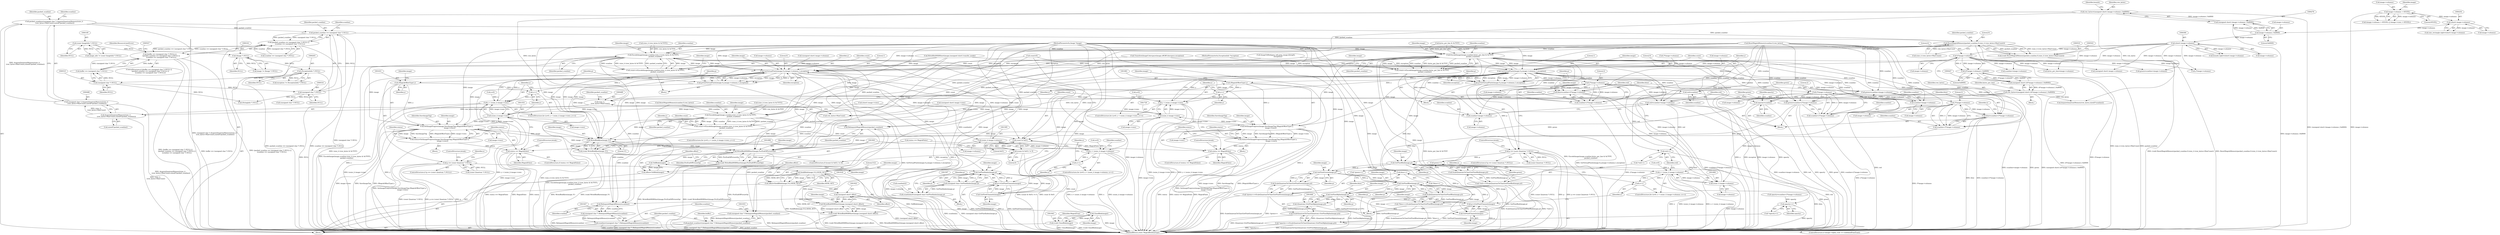 digraph "0_ImageMagick_0f6fc2d5bf8f500820c3dbcf0d23ee14f2d9f734_4@pointer" {
"1000513" [label="(Call,packed_scanline == (unsigned char *) NULL)"];
"1000483" [label="(Call,packed_scanline=(unsigned char *) AcquireQuantumMemory((size_t)\n   (row_bytes+MaxCount),sizeof(*packed_scanline)))"];
"1000485" [label="(Call,(unsigned char *) AcquireQuantumMemory((size_t)\n   (row_bytes+MaxCount),sizeof(*packed_scanline)))"];
"1000487" [label="(Call,AcquireQuantumMemory((size_t)\n   (row_bytes+MaxCount),sizeof(*packed_scanline)))"];
"1000488" [label="(Call,(size_t)\n   (row_bytes+MaxCount))"];
"1000273" [label="(Call,row_bytes=(unsigned short) (image->columns | 0x8000))"];
"1000275" [label="(Call,(unsigned short) (image->columns | 0x8000))"];
"1000277" [label="(Call,image->columns | 0x8000)"];
"1000253" [label="(Call,(short) image->columns)"];
"1000186" [label="(Call,image->columns > 65535L)"];
"1000444" [label="(Call,row_bytes=(unsigned short) ((4*image->columns) | 0x8000))"];
"1000446" [label="(Call,(unsigned short) ((4*image->columns) | 0x8000))"];
"1000448" [label="(Call,(4*image->columns) | 0x8000)"];
"1000449" [label="(Call,4*image->columns)"];
"1000305" [label="(Call,(short) image->columns)"];
"1000515" [label="(Call,(unsigned char *) NULL)"];
"1000509" [label="(Call,(unsigned char *) NULL)"];
"1000202" [label="(Call,(ExceptionInfo *) NULL)"];
"1000160" [label="(Call,(Image *) NULL)"];
"1000148" [label="(Call,(const ImageInfo *) NULL)"];
"1000512" [label="(Call,(packed_scanline == (unsigned char *) NULL) ||\n      (scanline == (unsigned char *) NULL))"];
"1000506" [label="(Call,(buffer == (unsigned char *) NULL) ||\n      (packed_scanline == (unsigned char *) NULL) ||\n      (scanline == (unsigned char *) NULL))"];
"1000534" [label="(Call,ResetMagickMemory(packed_scanline,0,(size_t) (row_bytes+MaxCount)))"];
"1000532" [label="(Call,(void) ResetMagickMemory(packed_scanline,0,(size_t) (row_bytes+MaxCount)))"];
"1001607" [label="(Call,EncodeImage(image,scanline,(size_t) (row_bytes & 0x7FFF),\n        packed_scanline))"];
"1001562" [label="(Call,GetVirtualPixels(image,0,y,image->columns,1,exception))"];
"1001557" [label="(Call,y++)"];
"1001550" [label="(Call,y < (ssize_t) image->rows)"];
"1001560" [label="(Call,p=GetVirtualPixels(image,0,y,image->columns,1,exception))"];
"1001572" [label="(Call,p == (const Quantum *) NULL)"];
"1001598" [label="(Call,GetPixelIndex(image,p))"];
"1001596" [label="(Call,(unsigned char) GetPixelIndex(image,p))"];
"1001592" [label="(Call,scanline[x]=(unsigned char) GetPixelIndex(image,p))"];
"1001928" [label="(Call,RelinquishMagickMemory(scanline))"];
"1001926" [label="(Call,(unsigned char *) RelinquishMagickMemory(scanline))"];
"1001924" [label="(Call,scanline=(unsigned char *) RelinquishMagickMemory(scanline))"];
"1001601" [label="(Call,p+=GetPixelChannels(image))"];
"1001603" [label="(Call,GetPixelChannels(image))"];
"1001584" [label="(Call,(ssize_t) image->columns)"];
"1001582" [label="(Call,x < (ssize_t) image->columns)"];
"1001589" [label="(Call,x++)"];
"1001630" [label="(Call,(MagickOffsetType) y)"];
"1001627" [label="(Call,SetImageProgress(image,SaveImageTag,(MagickOffsetType) y,\n            image->rows))"];
"1001552" [label="(Call,(ssize_t) image->rows)"];
"1001625" [label="(Call,status=SetImageProgress(image,SaveImageTag,(MagickOffsetType) y,\n            image->rows))"];
"1001637" [label="(Call,status == MagickFalse)"];
"1001899" [label="(Call,WriteBlobByte(image,'\0'))"];
"1001897" [label="(Call,(void) WriteBlobByte(image,'\0'))"];
"1001904" [label="(Call,WriteBlobMSBShort(image,PictEndOfPictureOp))"];
"1001902" [label="(Call,(void) WriteBlobMSBShort(image,PictEndOfPictureOp))"];
"1001909" [label="(Call,TellBlob(image))"];
"1001907" [label="(Call,offset=TellBlob(image))"];
"1001913" [label="(Call,SeekBlob(image,512,SEEK_SET))"];
"1001911" [label="(Call,offset=SeekBlob(image,512,SEEK_SET))"];
"1001921" [label="(Call,(unsigned short) offset)"];
"1001919" [label="(Call,WriteBlobMSBShort(image,(unsigned short) offset))"];
"1001917" [label="(Call,(void) WriteBlobMSBShort(image,(unsigned short) offset))"];
"1001944" [label="(Call,CloseBlob(image))"];
"1001942" [label="(Call,(void) CloseBlob(image))"];
"1001605" [label="(Call,count+=EncodeImage(image,scanline,(size_t) (row_bytes & 0x7FFF),\n        packed_scanline))"];
"1001893" [label="(Call,count & 0x01)"];
"1001892" [label="(Call,(count & 0x01) != 0)"];
"1001934" [label="(Call,RelinquishMagickMemory(packed_scanline))"];
"1001932" [label="(Call,(unsigned char *) RelinquishMagickMemory(packed_scanline))"];
"1001930" [label="(Call,packed_scanline=(unsigned char *) RelinquishMagickMemory(packed_scanline))"];
"1001670" [label="(Call,EncodeImage(image,scanline,(size_t) (row_bytes & 0x7FFF),\n            packed_scanline))"];
"1001668" [label="(Call,count+=EncodeImage(image,scanline,(size_t) (row_bytes & 0x7FFF),\n            packed_scanline))"];
"1001859" [label="(Call,EncodeImage(image,scanline,bytes_per_line & 0x7FFF,\n            packed_scanline))"];
"1001729" [label="(Call,GetVirtualPixels(image,0,y,image->columns,1,exception))"];
"1001724" [label="(Call,y++)"];
"1001717" [label="(Call,y < (ssize_t) image->rows)"];
"1001727" [label="(Call,p=GetVirtualPixels(image,0,y,image->columns,1,exception))"];
"1001739" [label="(Call,p == (const Quantum *) NULL)"];
"1001818" [label="(Call,GetPixelRed(image,p))"];
"1001817" [label="(Call,ScaleQuantumToChar(GetPixelRed(image,p)))"];
"1001813" [label="(Call,*red++=ScaleQuantumToChar(GetPixelRed(image,p)))"];
"1001826" [label="(Call,GetPixelGreen(image,p))"];
"1001825" [label="(Call,ScaleQuantumToChar(GetPixelGreen(image,p)))"];
"1001821" [label="(Call,*green++=ScaleQuantumToChar(GetPixelGreen(image,p)))"];
"1001834" [label="(Call,GetPixelBlue(image,p))"];
"1001833" [label="(Call,ScaleQuantumToChar(GetPixelBlue(image,p)))"];
"1001829" [label="(Call,*blue++=ScaleQuantumToChar(GetPixelBlue(image,p)))"];
"1001850" [label="(Call,GetPixelAlpha(image,p))"];
"1001848" [label="(Call,(Quantum) (GetPixelAlpha(image,p)))"];
"1001847" [label="(Call,ScaleQuantumToChar((Quantum) (GetPixelAlpha(image,p))))"];
"1001843" [label="(Call,*opacity++=ScaleQuantumToChar((Quantum) (GetPixelAlpha(image,p))))"];
"1001853" [label="(Call,p+=GetPixelChannels(image))"];
"1001855" [label="(Call,GetPixelChannels(image))"];
"1001748" [label="(Call,green=scanline+image->columns)"];
"1001823" [label="(Call,green++)"];
"1001750" [label="(Call,scanline+image->columns)"];
"1001759" [label="(Call,2*image->columns)"];
"1001755" [label="(Call,blue=scanline+2*image->columns)"];
"1001831" [label="(Call,blue++)"];
"1001757" [label="(Call,scanline+2*image->columns)"];
"1001774" [label="(Call,red=scanline+image->columns)"];
"1001815" [label="(Call,red++)"];
"1001776" [label="(Call,scanline+image->columns)"];
"1001785" [label="(Call,2*image->columns)"];
"1001781" [label="(Call,green=scanline+2*image->columns)"];
"1001783" [label="(Call,scanline+2*image->columns)"];
"1001794" [label="(Call,3*image->columns)"];
"1001790" [label="(Call,blue=scanline+3*image->columns)"];
"1001792" [label="(Call,scanline+3*image->columns)"];
"1001805" [label="(Call,(ssize_t) image->columns)"];
"1001803" [label="(Call,x < (ssize_t) image->columns)"];
"1001810" [label="(Call,x++)"];
"1001880" [label="(Call,(MagickOffsetType) y)"];
"1001877" [label="(Call,SetImageProgress(image,SaveImageTag,(MagickOffsetType) y,\n                image->rows))"];
"1001719" [label="(Call,(ssize_t) image->rows)"];
"1001875" [label="(Call,status=SetImageProgress(image,SaveImageTag,(MagickOffsetType) y,\n                image->rows))"];
"1001887" [label="(Call,status == MagickFalse)"];
"1001745" [label="(Call,red=scanline)"];
"1001771" [label="(Call,opacity=scanline)"];
"1001845" [label="(Call,opacity++)"];
"1001857" [label="(Call,count+=EncodeImage(image,scanline,bytes_per_line & 0x7FFF,\n            packed_scanline))"];
"1001739" [label="(Call,p == (const Quantum *) NULL)"];
"1001600" [label="(Identifier,p)"];
"1001610" [label="(Call,(size_t) (row_bytes & 0x7FFF))"];
"1001884" [label="(Identifier,image)"];
"1001865" [label="(Identifier,packed_scanline)"];
"1001897" [label="(Call,(void) WriteBlobByte(image,'\0'))"];
"1001731" [label="(Literal,0)"];
"1000484" [label="(Identifier,packed_scanline)"];
"1000448" [label="(Call,(4*image->columns) | 0x8000)"];
"1001883" [label="(Call,image->rows)"];
"1001794" [label="(Call,3*image->columns)"];
"1000490" [label="(Call,row_bytes+MaxCount)"];
"1001591" [label="(Block,)"];
"1001080" [label="(Call,(unsigned short) image->columns)"];
"1001900" [label="(Identifier,image)"];
"1000514" [label="(Identifier,packed_scanline)"];
"1001624" [label="(Block,)"];
"1001840" [label="(Identifier,image)"];
"1001626" [label="(Identifier,status)"];
"1001913" [label="(Call,SeekBlob(image,512,SEEK_SET))"];
"1001667" [label="(Identifier,y)"];
"1000493" [label="(Call,sizeof(*packed_scanline))"];
"1001800" [label="(Call,x=0)"];
"1001850" [label="(Call,GetPixelAlpha(image,p))"];
"1001678" [label="(Identifier,packed_scanline)"];
"1001727" [label="(Call,p=GetVirtualPixels(image,0,y,image->columns,1,exception))"];
"1001605" [label="(Call,count+=EncodeImage(image,scanline,(size_t) (row_bytes & 0x7FFF),\n        packed_scanline))"];
"1001947" [label="(Identifier,MagickTrue)"];
"1000535" [label="(Identifier,packed_scanline)"];
"1000456" [label="(Identifier,bytes_per_line)"];
"1001629" [label="(Identifier,SaveImageTag)"];
"1001817" [label="(Call,ScaleQuantumToChar(GetPixelRed(image,p)))"];
"1001708" [label="(Call,3*image->columns)"];
"1000190" [label="(Literal,65535L)"];
"1001825" [label="(Call,ScaleQuantumToChar(GetPixelGreen(image,p)))"];
"1001915" [label="(Literal,512)"];
"1001926" [label="(Call,(unsigned char *) RelinquishMagickMemory(scanline))"];
"1001598" [label="(Call,GetPixelIndex(image,p))"];
"1001586" [label="(Call,image->columns)"];
"1001607" [label="(Call,EncodeImage(image,scanline,(size_t) (row_bytes & 0x7FFF),\n        packed_scanline))"];
"1000507" [label="(Call,buffer == (unsigned char *) NULL)"];
"1001089" [label="(Call,(unsigned short) image->rows)"];
"1001920" [label="(Identifier,image)"];
"1001888" [label="(Identifier,status)"];
"1001904" [label="(Call,WriteBlobMSBShort(image,PictEndOfPictureOp))"];
"1001593" [label="(Call,scanline[x])"];
"1001718" [label="(Identifier,y)"];
"1000450" [label="(Literal,4)"];
"1001921" [label="(Call,(unsigned short) offset)"];
"1001746" [label="(Identifier,red)"];
"1001750" [label="(Call,scanline+image->columns)"];
"1001771" [label="(Call,opacity=scanline)"];
"1001569" [label="(Literal,1)"];
"1001634" [label="(Identifier,image)"];
"1001760" [label="(Literal,2)"];
"1001878" [label="(Identifier,image)"];
"1001594" [label="(Identifier,scanline)"];
"1000253" [label="(Call,(short) image->columns)"];
"1000446" [label="(Call,(unsigned short) ((4*image->columns) | 0x8000))"];
"1001803" [label="(Call,x < (ssize_t) image->columns)"];
"1001799" [label="(ControlStructure,for (x=0; x < (ssize_t) image->columns; x++))"];
"1001827" [label="(Identifier,image)"];
"1001910" [label="(Identifier,image)"];
"1001619" [label="(Identifier,image)"];
"1001804" [label="(Identifier,x)"];
"1000517" [label="(Identifier,NULL)"];
"1000506" [label="(Call,(buffer == (unsigned char *) NULL) ||\n      (packed_scanline == (unsigned char *) NULL) ||\n      (scanline == (unsigned char *) NULL))"];
"1001828" [label="(Identifier,p)"];
"1001785" [label="(Call,2*image->columns)"];
"1001835" [label="(Identifier,image)"];
"1001833" [label="(Call,ScaleQuantumToChar(GetPixelBlue(image,p)))"];
"1000511" [label="(Identifier,NULL)"];
"1001601" [label="(Call,p+=GetPixelChannels(image))"];
"1001844" [label="(Call,*opacity++)"];
"1001906" [label="(Identifier,PictEndOfPictureOp)"];
"1000305" [label="(Call,(short) image->columns)"];
"1001932" [label="(Call,(unsigned char *) RelinquishMagickMemory(packed_scanline))"];
"1001869" [label="(Identifier,image)"];
"1001822" [label="(Call,*green++)"];
"1000505" [label="(ControlStructure,if ((buffer == (unsigned char *) NULL) ||\n      (packed_scanline == (unsigned char *) NULL) ||\n      (scanline == (unsigned char *) NULL)))"];
"1001929" [label="(Identifier,scanline)"];
"1001577" [label="(ControlStructure,break;)"];
"1001861" [label="(Identifier,scanline)"];
"1001704" [label="(Call,opacity=scanline+3*image->columns)"];
"1001725" [label="(Identifier,y)"];
"1001639" [label="(Identifier,MagickFalse)"];
"1001747" [label="(Identifier,scanline)"];
"1001823" [label="(Call,green++)"];
"1001843" [label="(Call,*opacity++=ScaleQuantumToChar((Quantum) (GetPixelAlpha(image,p))))"];
"1001772" [label="(Identifier,opacity)"];
"1001602" [label="(Identifier,p)"];
"1001669" [label="(Identifier,count)"];
"1001801" [label="(Identifier,x)"];
"1001860" [label="(Identifier,image)"];
"1001713" [label="(ControlStructure,for (y=0; y < (ssize_t) image->rows; y++))"];
"1001937" [label="(Identifier,buffer)"];
"1001584" [label="(Call,(ssize_t) image->columns)"];
"1001855" [label="(Call,GetPixelChannels(image))"];
"1001668" [label="(Call,count+=EncodeImage(image,scanline,(size_t) (row_bytes & 0x7FFF),\n            packed_scanline))"];
"1000512" [label="(Call,(packed_scanline == (unsigned char *) NULL) ||\n      (scanline == (unsigned char *) NULL))"];
"1001759" [label="(Call,2*image->columns)"];
"1001745" [label="(Call,red=scanline)"];
"1000118" [label="(MethodParameterIn,ExceptionInfo *exception)"];
"1000449" [label="(Call,4*image->columns)"];
"1000515" [label="(Call,(unsigned char *) NULL)"];
"1001638" [label="(Identifier,status)"];
"1001814" [label="(Call,*red++)"];
"1001877" [label="(Call,SetImageProgress(image,SaveImageTag,(MagickOffsetType) y,\n                image->rows))"];
"1000185" [label="(Call,(image->columns > 65535L) || (image->rows > 65535L))"];
"1001563" [label="(Identifier,image)"];
"1001912" [label="(Identifier,offset)"];
"1001854" [label="(Identifier,p)"];
"1001857" [label="(Call,count+=EncodeImage(image,scanline,bytes_per_line & 0x7FFF,\n            packed_scanline))"];
"1001782" [label="(Identifier,green)"];
"1001786" [label="(Literal,2)"];
"1001744" [label="(ControlStructure,break;)"];
"1001787" [label="(Call,image->columns)"];
"1001566" [label="(Call,image->columns)"];
"1000277" [label="(Call,image->columns | 0x8000)"];
"1001724" [label="(Call,y++)"];
"1001562" [label="(Call,GetVirtualPixels(image,0,y,image->columns,1,exception))"];
"1001637" [label="(Call,status == MagickFalse)"];
"1001948" [label="(MethodReturn,static MagickBooleanType)"];
"1001934" [label="(Call,RelinquishMagickMemory(packed_scanline))"];
"1000307" [label="(Call,image->columns)"];
"1001774" [label="(Call,red=scanline+image->columns)"];
"1001858" [label="(Identifier,count)"];
"1001818" [label="(Call,GetPixelRed(image,p))"];
"1000451" [label="(Call,image->columns)"];
"1000117" [label="(MethodParameterIn,Image *image)"];
"1001815" [label="(Call,red++)"];
"1000158" [label="(Call,image != (Image *) NULL)"];
"1001846" [label="(Identifier,opacity)"];
"1000187" [label="(Call,image->columns)"];
"1001781" [label="(Call,green=scanline+2*image->columns)"];
"1001773" [label="(Identifier,scanline)"];
"1001571" [label="(ControlStructure,if (p == (const Quantum *) NULL))"];
"1000296" [label="(Call,(short) image->rows)"];
"1000445" [label="(Identifier,row_bytes)"];
"1001790" [label="(Call,blue=scanline+3*image->columns)"];
"1001758" [label="(Identifier,scanline)"];
"1001819" [label="(Identifier,image)"];
"1000519" [label="(Identifier,scanline)"];
"1001810" [label="(Call,x++)"];
"1001767" [label="(Identifier,image)"];
"1001671" [label="(Identifier,image)"];
"1000202" [label="(Call,(ExceptionInfo *) NULL)"];
"1001651" [label="(Call,ResetMagickMemory(scanline,0,row_bytes))"];
"1001879" [label="(Identifier,SaveImageTag)"];
"1001919" [label="(Call,WriteBlobMSBShort(image,(unsigned short) offset))"];
"1000146" [label="(Call,image_info != (const ImageInfo *) NULL)"];
"1001770" [label="(Block,)"];
"1001793" [label="(Identifier,scanline)"];
"1001891" [label="(ControlStructure,if ((count & 0x01) != 0))"];
"1001901" [label="(Literal,'\0')"];
"1000500" [label="(Call,AcquireQuantumMemory(row_bytes,sizeof(*scanline)))"];
"1001728" [label="(Identifier,p)"];
"1001792" [label="(Call,scanline+3*image->columns)"];
"1001832" [label="(Identifier,blue)"];
"1001756" [label="(Identifier,blue)"];
"1001011" [label="(Call,(unsigned short) image->columns)"];
"1000301" [label="(Call,bounds.right=(short) image->columns)"];
"1001608" [label="(Identifier,image)"];
"1000193" [label="(Identifier,image)"];
"1000255" [label="(Call,image->columns)"];
"1001673" [label="(Call,(size_t) (row_bytes & 0x7FFF))"];
"1000219" [label="(Call,status == MagickFalse)"];
"1000150" [label="(Identifier,NULL)"];
"1000249" [label="(Call,size_rectangle.right=(short) image->columns)"];
"1001896" [label="(Literal,0)"];
"1001894" [label="(Identifier,count)"];
"1001916" [label="(Identifier,SEEK_SET)"];
"1001783" [label="(Call,scanline+2*image->columns)"];
"1001851" [label="(Identifier,image)"];
"1001604" [label="(Identifier,image)"];
"1000281" [label="(Literal,0x8000)"];
"1001579" [label="(Call,x=0)"];
"1001834" [label="(Call,GetPixelBlue(image,p))"];
"1001733" [label="(Call,image->columns)"];
"1000186" [label="(Call,image->columns > 65535L)"];
"1000495" [label="(Identifier,packed_scanline)"];
"1001853" [label="(Call,p+=GetPixelChannels(image))"];
"1001559" [label="(Block,)"];
"1001893" [label="(Call,count & 0x01)"];
"1001796" [label="(Call,image->columns)"];
"1001778" [label="(Call,image->columns)"];
"1001615" [label="(Identifier,packed_scanline)"];
"1001625" [label="(Call,status=SetImageProgress(image,SaveImageTag,(MagickOffsetType) y,\n            image->rows))"];
"1000518" [label="(Call,scanline == (unsigned char *) NULL)"];
"1001875" [label="(Call,status=SetImageProgress(image,SaveImageTag,(MagickOffsetType) y,\n                image->rows))"];
"1000532" [label="(Call,(void) ResetMagickMemory(packed_scanline,0,(size_t) (row_bytes+MaxCount)))"];
"1000528" [label="(Call,ResetMagickMemory(scanline,0,row_bytes))"];
"1001551" [label="(Identifier,y)"];
"1001777" [label="(Identifier,scanline)"];
"1001670" [label="(Call,EncodeImage(image,scanline,(size_t) (row_bytes & 0x7FFF),\n            packed_scanline))"];
"1001899" [label="(Call,WriteBlobByte(image,'\0'))"];
"1001583" [label="(Identifier,x)"];
"1001880" [label="(Call,(MagickOffsetType) y)"];
"1000536" [label="(Literal,0)"];
"1001714" [label="(Call,y=0)"];
"1001699" [label="(Call,2*image->columns)"];
"1001890" [label="(ControlStructure,break;)"];
"1000284" [label="(Identifier,bounds)"];
"1001580" [label="(Identifier,x)"];
"1001609" [label="(Identifier,scanline)"];
"1000488" [label="(Call,(size_t)\n   (row_bytes+MaxCount))"];
"1001719" [label="(Call,(ssize_t) image->rows)"];
"1001717" [label="(Call,y < (ssize_t) image->rows)"];
"1001737" [label="(Identifier,exception)"];
"1001848" [label="(Call,(Quantum) (GetPixelAlpha(image,p)))"];
"1001845" [label="(Call,opacity++)"];
"1001874" [label="(Block,)"];
"1000119" [label="(Block,)"];
"1001554" [label="(Call,image->rows)"];
"1001655" [label="(ControlStructure,for (y=0; y < (ssize_t) image->rows; y++))"];
"1001905" [label="(Identifier,image)"];
"1001837" [label="(ControlStructure,if (image->alpha_trait != UndefinedPixelTrait))"];
"1001821" [label="(Call,*green++=ScaleQuantumToChar(GetPixelGreen(image,p)))"];
"1001573" [label="(Identifier,p)"];
"1001690" [label="(Call,scanline+image->columns)"];
"1001923" [label="(Identifier,offset)"];
"1001924" [label="(Call,scanline=(unsigned char *) RelinquishMagickMemory(scanline))"];
"1001550" [label="(Call,y < (ssize_t) image->rows)"];
"1001547" [label="(Call,y=0)"];
"1001628" [label="(Identifier,image)"];
"1001829" [label="(Call,*blue++=ScaleQuantumToChar(GetPixelBlue(image,p)))"];
"1001672" [label="(Identifier,scanline)"];
"1001836" [label="(Identifier,p)"];
"1001917" [label="(Call,(void) WriteBlobMSBShort(image,(unsigned short) offset))"];
"1001748" [label="(Call,green=scanline+image->columns)"];
"1001886" [label="(ControlStructure,if (status == MagickFalse))"];
"1001574" [label="(Call,(const Quantum *) NULL)"];
"1000513" [label="(Call,packed_scanline == (unsigned char *) NULL)"];
"1001895" [label="(Literal,0x01)"];
"1000509" [label="(Call,(unsigned char *) NULL)"];
"1000524" [label="(Identifier,ResourceLimitError)"];
"1001807" [label="(Call,image->columns)"];
"1001726" [label="(Block,)"];
"1001603" [label="(Call,GetPixelChannels(image))"];
"1001908" [label="(Identifier,offset)"];
"1001570" [label="(Identifier,exception)"];
"1001824" [label="(Identifier,green)"];
"1000162" [label="(Identifier,NULL)"];
"1001751" [label="(Identifier,scanline)"];
"1001862" [label="(Call,bytes_per_line & 0x7FFF)"];
"1001590" [label="(Identifier,x)"];
"1001560" [label="(Call,p=GetVirtualPixels(image,0,y,image->columns,1,exception))"];
"1001935" [label="(Identifier,packed_scanline)"];
"1001795" [label="(Literal,3)"];
"1001564" [label="(Literal,0)"];
"1001558" [label="(Identifier,y)"];
"1001572" [label="(Call,p == (const Quantum *) NULL)"];
"1001812" [label="(Block,)"];
"1000226" [label="(Call,TransformImageColorspace(image,sRGBColorspace,exception))"];
"1000455" [label="(Call,bytes_per_line=image->columns)"];
"1001892" [label="(Call,(count & 0x01) != 0)"];
"1001552" [label="(Call,(ssize_t) image->rows)"];
"1000274" [label="(Identifier,row_bytes)"];
"1001565" [label="(Identifier,y)"];
"1001557" [label="(Call,y++)"];
"1001902" [label="(Call,(void) WriteBlobMSBShort(image,PictEndOfPictureOp))"];
"1001805" [label="(Call,(ssize_t) image->columns)"];
"1001688" [label="(Call,green=scanline+image->columns)"];
"1001852" [label="(Identifier,p)"];
"1001907" [label="(Call,offset=TellBlob(image))"];
"1001761" [label="(Call,image->columns)"];
"1001630" [label="(Call,(MagickOffsetType) y)"];
"1000275" [label="(Call,(unsigned short) (image->columns | 0x8000))"];
"1001636" [label="(ControlStructure,if (status == MagickFalse))"];
"1001589" [label="(Call,x++)"];
"1001887" [label="(Call,status == MagickFalse)"];
"1001876" [label="(Identifier,status)"];
"1001721" [label="(Call,image->rows)"];
"1000887" [label="(Call,ImageToBlob(jpeg_info,jpeg_image,&length,\n        exception))"];
"1000278" [label="(Call,image->columns)"];
"1001889" [label="(Identifier,MagickFalse)"];
"1000537" [label="(Call,(size_t) (row_bytes+MaxCount))"];
"1001582" [label="(Call,x < (ssize_t) image->columns)"];
"1000487" [label="(Call,AcquireQuantumMemory((size_t)\n   (row_bytes+MaxCount),sizeof(*packed_scanline)))"];
"1000485" [label="(Call,(unsigned char *) AcquireQuantumMemory((size_t)\n   (row_bytes+MaxCount),sizeof(*packed_scanline)))"];
"1001856" [label="(Identifier,image)"];
"1001732" [label="(Identifier,y)"];
"1001813" [label="(Call,*red++=ScaleQuantumToChar(GetPixelRed(image,p)))"];
"1000534" [label="(Call,ResetMagickMemory(packed_scanline,0,(size_t) (row_bytes+MaxCount)))"];
"1001909" [label="(Call,TellBlob(image))"];
"1001847" [label="(Call,ScaleQuantumToChar((Quantum) (GetPixelAlpha(image,p))))"];
"1001738" [label="(ControlStructure,if (p == (const Quantum *) NULL))"];
"1000497" [label="(Identifier,scanline)"];
"1001627" [label="(Call,SetImageProgress(image,SaveImageTag,(MagickOffsetType) y,\n            image->rows))"];
"1001736" [label="(Literal,1)"];
"1000454" [label="(Literal,0x8000)"];
"1001757" [label="(Call,scanline+2*image->columns)"];
"1001755" [label="(Call,blue=scanline+2*image->columns)"];
"1001561" [label="(Identifier,p)"];
"1001546" [label="(ControlStructure,for (y=0; y < (ssize_t) image->rows; y++))"];
"1001931" [label="(Identifier,packed_scanline)"];
"1001911" [label="(Call,offset=SeekBlob(image,512,SEEK_SET))"];
"1000148" [label="(Call,(const ImageInfo *) NULL)"];
"1001632" [label="(Identifier,y)"];
"1001599" [label="(Identifier,image)"];
"1001578" [label="(ControlStructure,for (x=0; x < (ssize_t) image->columns; x++))"];
"1001596" [label="(Call,(unsigned char) GetPixelIndex(image,p))"];
"1001942" [label="(Call,(void) CloseBlob(image))"];
"1001633" [label="(Call,image->rows)"];
"1001784" [label="(Identifier,scanline)"];
"1001749" [label="(Identifier,green)"];
"1001882" [label="(Identifier,y)"];
"1001775" [label="(Identifier,red)"];
"1000483" [label="(Call,packed_scanline=(unsigned char *) AcquireQuantumMemory((size_t)\n   (row_bytes+MaxCount),sizeof(*packed_scanline)))"];
"1001831" [label="(Call,blue++)"];
"1000160" [label="(Call,(Image *) NULL)"];
"1000520" [label="(Call,(unsigned char *) NULL)"];
"1001640" [label="(ControlStructure,break;)"];
"1001830" [label="(Call,*blue++)"];
"1000413" [label="(Block,)"];
"1000688" [label="(Call,(StringInfo *) NULL)"];
"1001534" [label="(Call,WriteBlobMSBShort(image,(unsigned short) transfer_mode))"];
"1000200" [label="(Call,exception != (ExceptionInfo *) NULL)"];
"1001740" [label="(Identifier,p)"];
"1001826" [label="(Call,GetPixelGreen(image,p))"];
"1001752" [label="(Call,image->columns)"];
"1001729" [label="(Call,GetVirtualPixels(image,0,y,image->columns,1,exception))"];
"1001945" [label="(Identifier,image)"];
"1001741" [label="(Call,(const Quantum *) NULL)"];
"1001914" [label="(Identifier,image)"];
"1001816" [label="(Identifier,red)"];
"1000273" [label="(Call,row_bytes=(unsigned short) (image->columns | 0x8000))"];
"1001928" [label="(Call,RelinquishMagickMemory(scanline))"];
"1001930" [label="(Call,packed_scanline=(unsigned char *) RelinquishMagickMemory(packed_scanline))"];
"1001539" [label="(Call,count=0)"];
"1000204" [label="(Identifier,NULL)"];
"1000444" [label="(Call,row_bytes=(unsigned short) ((4*image->columns) | 0x8000))"];
"1001606" [label="(Identifier,count)"];
"1001811" [label="(Identifier,x)"];
"1001820" [label="(Identifier,p)"];
"1001592" [label="(Call,scanline[x]=(unsigned char) GetPixelIndex(image,p))"];
"1001776" [label="(Call,scanline+image->columns)"];
"1001925" [label="(Identifier,scanline)"];
"1001730" [label="(Identifier,image)"];
"1001859" [label="(Call,EncodeImage(image,scanline,bytes_per_line & 0x7FFF,\n            packed_scanline))"];
"1001791" [label="(Identifier,blue)"];
"1001944" [label="(Call,CloseBlob(image))"];
"1000513" -> "1000512"  [label="AST: "];
"1000513" -> "1000515"  [label="CFG: "];
"1000514" -> "1000513"  [label="AST: "];
"1000515" -> "1000513"  [label="AST: "];
"1000519" -> "1000513"  [label="CFG: "];
"1000512" -> "1000513"  [label="CFG: "];
"1000513" -> "1001948"  [label="DDG: (unsigned char *) NULL"];
"1000513" -> "1000512"  [label="DDG: packed_scanline"];
"1000513" -> "1000512"  [label="DDG: (unsigned char *) NULL"];
"1000483" -> "1000513"  [label="DDG: packed_scanline"];
"1000515" -> "1000513"  [label="DDG: NULL"];
"1000513" -> "1000534"  [label="DDG: packed_scanline"];
"1000483" -> "1000119"  [label="AST: "];
"1000483" -> "1000485"  [label="CFG: "];
"1000484" -> "1000483"  [label="AST: "];
"1000485" -> "1000483"  [label="AST: "];
"1000497" -> "1000483"  [label="CFG: "];
"1000483" -> "1001948"  [label="DDG: (unsigned char *) AcquireQuantumMemory((size_t)\n   (row_bytes+MaxCount),sizeof(*packed_scanline))"];
"1000485" -> "1000483"  [label="DDG: AcquireQuantumMemory((size_t)\n   (row_bytes+MaxCount),sizeof(*packed_scanline))"];
"1000483" -> "1000534"  [label="DDG: packed_scanline"];
"1000485" -> "1000487"  [label="CFG: "];
"1000486" -> "1000485"  [label="AST: "];
"1000487" -> "1000485"  [label="AST: "];
"1000485" -> "1001948"  [label="DDG: AcquireQuantumMemory((size_t)\n   (row_bytes+MaxCount),sizeof(*packed_scanline))"];
"1000487" -> "1000485"  [label="DDG: (size_t)\n   (row_bytes+MaxCount)"];
"1000487" -> "1000493"  [label="CFG: "];
"1000488" -> "1000487"  [label="AST: "];
"1000493" -> "1000487"  [label="AST: "];
"1000487" -> "1001948"  [label="DDG: (size_t)\n   (row_bytes+MaxCount)"];
"1000488" -> "1000487"  [label="DDG: row_bytes+MaxCount"];
"1000488" -> "1000490"  [label="CFG: "];
"1000489" -> "1000488"  [label="AST: "];
"1000490" -> "1000488"  [label="AST: "];
"1000495" -> "1000488"  [label="CFG: "];
"1000273" -> "1000488"  [label="DDG: row_bytes"];
"1000444" -> "1000488"  [label="DDG: row_bytes"];
"1000273" -> "1000119"  [label="AST: "];
"1000273" -> "1000275"  [label="CFG: "];
"1000274" -> "1000273"  [label="AST: "];
"1000275" -> "1000273"  [label="AST: "];
"1000284" -> "1000273"  [label="CFG: "];
"1000273" -> "1001948"  [label="DDG: (unsigned short) (image->columns | 0x8000)"];
"1000275" -> "1000273"  [label="DDG: image->columns | 0x8000"];
"1000273" -> "1000490"  [label="DDG: row_bytes"];
"1000273" -> "1000500"  [label="DDG: row_bytes"];
"1000275" -> "1000277"  [label="CFG: "];
"1000276" -> "1000275"  [label="AST: "];
"1000277" -> "1000275"  [label="AST: "];
"1000275" -> "1001948"  [label="DDG: image->columns | 0x8000"];
"1000277" -> "1000275"  [label="DDG: image->columns"];
"1000277" -> "1000275"  [label="DDG: 0x8000"];
"1000277" -> "1000281"  [label="CFG: "];
"1000278" -> "1000277"  [label="AST: "];
"1000281" -> "1000277"  [label="AST: "];
"1000253" -> "1000277"  [label="DDG: image->columns"];
"1000277" -> "1000305"  [label="DDG: image->columns"];
"1000253" -> "1000249"  [label="AST: "];
"1000253" -> "1000255"  [label="CFG: "];
"1000254" -> "1000253"  [label="AST: "];
"1000255" -> "1000253"  [label="AST: "];
"1000249" -> "1000253"  [label="CFG: "];
"1000253" -> "1000249"  [label="DDG: image->columns"];
"1000186" -> "1000253"  [label="DDG: image->columns"];
"1000186" -> "1000185"  [label="AST: "];
"1000186" -> "1000190"  [label="CFG: "];
"1000187" -> "1000186"  [label="AST: "];
"1000190" -> "1000186"  [label="AST: "];
"1000193" -> "1000186"  [label="CFG: "];
"1000185" -> "1000186"  [label="CFG: "];
"1000186" -> "1001948"  [label="DDG: image->columns"];
"1000186" -> "1000185"  [label="DDG: image->columns"];
"1000186" -> "1000185"  [label="DDG: 65535L"];
"1000444" -> "1000413"  [label="AST: "];
"1000444" -> "1000446"  [label="CFG: "];
"1000445" -> "1000444"  [label="AST: "];
"1000446" -> "1000444"  [label="AST: "];
"1000456" -> "1000444"  [label="CFG: "];
"1000444" -> "1001948"  [label="DDG: (unsigned short) ((4*image->columns) | 0x8000)"];
"1000446" -> "1000444"  [label="DDG: (4*image->columns) | 0x8000"];
"1000444" -> "1000490"  [label="DDG: row_bytes"];
"1000444" -> "1000500"  [label="DDG: row_bytes"];
"1000446" -> "1000448"  [label="CFG: "];
"1000447" -> "1000446"  [label="AST: "];
"1000448" -> "1000446"  [label="AST: "];
"1000446" -> "1001948"  [label="DDG: (4*image->columns) | 0x8000"];
"1000448" -> "1000446"  [label="DDG: 4*image->columns"];
"1000448" -> "1000446"  [label="DDG: 0x8000"];
"1000448" -> "1000454"  [label="CFG: "];
"1000449" -> "1000448"  [label="AST: "];
"1000454" -> "1000448"  [label="AST: "];
"1000448" -> "1001948"  [label="DDG: 4*image->columns"];
"1000449" -> "1000448"  [label="DDG: 4"];
"1000449" -> "1000448"  [label="DDG: image->columns"];
"1000449" -> "1000451"  [label="CFG: "];
"1000450" -> "1000449"  [label="AST: "];
"1000451" -> "1000449"  [label="AST: "];
"1000454" -> "1000449"  [label="CFG: "];
"1000305" -> "1000449"  [label="DDG: image->columns"];
"1000449" -> "1000455"  [label="DDG: image->columns"];
"1000449" -> "1001011"  [label="DDG: image->columns"];
"1000449" -> "1001562"  [label="DDG: image->columns"];
"1000449" -> "1001688"  [label="DDG: image->columns"];
"1000449" -> "1001690"  [label="DDG: image->columns"];
"1000449" -> "1001699"  [label="DDG: image->columns"];
"1000305" -> "1000301"  [label="AST: "];
"1000305" -> "1000307"  [label="CFG: "];
"1000306" -> "1000305"  [label="AST: "];
"1000307" -> "1000305"  [label="AST: "];
"1000301" -> "1000305"  [label="CFG: "];
"1000305" -> "1000301"  [label="DDG: image->columns"];
"1000305" -> "1000455"  [label="DDG: image->columns"];
"1000305" -> "1001011"  [label="DDG: image->columns"];
"1000305" -> "1001562"  [label="DDG: image->columns"];
"1000305" -> "1001688"  [label="DDG: image->columns"];
"1000305" -> "1001690"  [label="DDG: image->columns"];
"1000305" -> "1001699"  [label="DDG: image->columns"];
"1000515" -> "1000517"  [label="CFG: "];
"1000516" -> "1000515"  [label="AST: "];
"1000517" -> "1000515"  [label="AST: "];
"1000509" -> "1000515"  [label="DDG: NULL"];
"1000515" -> "1000520"  [label="DDG: NULL"];
"1000515" -> "1000688"  [label="DDG: NULL"];
"1000509" -> "1000507"  [label="AST: "];
"1000509" -> "1000511"  [label="CFG: "];
"1000510" -> "1000509"  [label="AST: "];
"1000511" -> "1000509"  [label="AST: "];
"1000507" -> "1000509"  [label="CFG: "];
"1000509" -> "1000507"  [label="DDG: NULL"];
"1000202" -> "1000509"  [label="DDG: NULL"];
"1000509" -> "1000688"  [label="DDG: NULL"];
"1000202" -> "1000200"  [label="AST: "];
"1000202" -> "1000204"  [label="CFG: "];
"1000203" -> "1000202"  [label="AST: "];
"1000204" -> "1000202"  [label="AST: "];
"1000200" -> "1000202"  [label="CFG: "];
"1000202" -> "1001948"  [label="DDG: NULL"];
"1000202" -> "1000200"  [label="DDG: NULL"];
"1000160" -> "1000202"  [label="DDG: NULL"];
"1000160" -> "1000158"  [label="AST: "];
"1000160" -> "1000162"  [label="CFG: "];
"1000161" -> "1000160"  [label="AST: "];
"1000162" -> "1000160"  [label="AST: "];
"1000158" -> "1000160"  [label="CFG: "];
"1000160" -> "1000158"  [label="DDG: NULL"];
"1000148" -> "1000160"  [label="DDG: NULL"];
"1000148" -> "1000146"  [label="AST: "];
"1000148" -> "1000150"  [label="CFG: "];
"1000149" -> "1000148"  [label="AST: "];
"1000150" -> "1000148"  [label="AST: "];
"1000146" -> "1000148"  [label="CFG: "];
"1000148" -> "1000146"  [label="DDG: NULL"];
"1000512" -> "1000506"  [label="AST: "];
"1000512" -> "1000518"  [label="CFG: "];
"1000518" -> "1000512"  [label="AST: "];
"1000506" -> "1000512"  [label="CFG: "];
"1000512" -> "1001948"  [label="DDG: packed_scanline == (unsigned char *) NULL"];
"1000512" -> "1001948"  [label="DDG: scanline == (unsigned char *) NULL"];
"1000512" -> "1000506"  [label="DDG: packed_scanline == (unsigned char *) NULL"];
"1000512" -> "1000506"  [label="DDG: scanline == (unsigned char *) NULL"];
"1000518" -> "1000512"  [label="DDG: scanline"];
"1000518" -> "1000512"  [label="DDG: (unsigned char *) NULL"];
"1000506" -> "1000505"  [label="AST: "];
"1000506" -> "1000507"  [label="CFG: "];
"1000507" -> "1000506"  [label="AST: "];
"1000524" -> "1000506"  [label="CFG: "];
"1000527" -> "1000506"  [label="CFG: "];
"1000506" -> "1001948"  [label="DDG: (buffer == (unsigned char *) NULL) ||\n      (packed_scanline == (unsigned char *) NULL) ||\n      (scanline == (unsigned char *) NULL)"];
"1000506" -> "1001948"  [label="DDG: buffer == (unsigned char *) NULL"];
"1000506" -> "1001948"  [label="DDG: (packed_scanline == (unsigned char *) NULL) ||\n      (scanline == (unsigned char *) NULL)"];
"1000507" -> "1000506"  [label="DDG: buffer"];
"1000507" -> "1000506"  [label="DDG: (unsigned char *) NULL"];
"1000534" -> "1000532"  [label="AST: "];
"1000534" -> "1000537"  [label="CFG: "];
"1000535" -> "1000534"  [label="AST: "];
"1000536" -> "1000534"  [label="AST: "];
"1000537" -> "1000534"  [label="AST: "];
"1000532" -> "1000534"  [label="CFG: "];
"1000534" -> "1001948"  [label="DDG: packed_scanline"];
"1000534" -> "1001948"  [label="DDG: (size_t) (row_bytes+MaxCount)"];
"1000534" -> "1000532"  [label="DDG: packed_scanline"];
"1000534" -> "1000532"  [label="DDG: 0"];
"1000534" -> "1000532"  [label="DDG: (size_t) (row_bytes+MaxCount)"];
"1000537" -> "1000534"  [label="DDG: row_bytes+MaxCount"];
"1000534" -> "1001607"  [label="DDG: packed_scanline"];
"1000534" -> "1001670"  [label="DDG: packed_scanline"];
"1000534" -> "1001859"  [label="DDG: packed_scanline"];
"1000534" -> "1001934"  [label="DDG: packed_scanline"];
"1000532" -> "1000119"  [label="AST: "];
"1000533" -> "1000532"  [label="AST: "];
"1000543" -> "1000532"  [label="CFG: "];
"1000532" -> "1001948"  [label="DDG: ResetMagickMemory(packed_scanline,0,(size_t) (row_bytes+MaxCount))"];
"1000532" -> "1001948"  [label="DDG: (void) ResetMagickMemory(packed_scanline,0,(size_t) (row_bytes+MaxCount))"];
"1001607" -> "1001605"  [label="AST: "];
"1001607" -> "1001615"  [label="CFG: "];
"1001608" -> "1001607"  [label="AST: "];
"1001609" -> "1001607"  [label="AST: "];
"1001610" -> "1001607"  [label="AST: "];
"1001615" -> "1001607"  [label="AST: "];
"1001605" -> "1001607"  [label="CFG: "];
"1001607" -> "1001948"  [label="DDG: (size_t) (row_bytes & 0x7FFF)"];
"1001607" -> "1001562"  [label="DDG: image"];
"1001607" -> "1001605"  [label="DDG: image"];
"1001607" -> "1001605"  [label="DDG: scanline"];
"1001607" -> "1001605"  [label="DDG: (size_t) (row_bytes & 0x7FFF)"];
"1001607" -> "1001605"  [label="DDG: packed_scanline"];
"1001562" -> "1001607"  [label="DDG: image"];
"1001603" -> "1001607"  [label="DDG: image"];
"1000117" -> "1001607"  [label="DDG: image"];
"1001592" -> "1001607"  [label="DDG: scanline[x]"];
"1000528" -> "1001607"  [label="DDG: scanline"];
"1001610" -> "1001607"  [label="DDG: row_bytes & 0x7FFF"];
"1001607" -> "1001627"  [label="DDG: image"];
"1001607" -> "1001899"  [label="DDG: image"];
"1001607" -> "1001904"  [label="DDG: image"];
"1001607" -> "1001928"  [label="DDG: scanline"];
"1001607" -> "1001934"  [label="DDG: packed_scanline"];
"1001562" -> "1001560"  [label="AST: "];
"1001562" -> "1001570"  [label="CFG: "];
"1001563" -> "1001562"  [label="AST: "];
"1001564" -> "1001562"  [label="AST: "];
"1001565" -> "1001562"  [label="AST: "];
"1001566" -> "1001562"  [label="AST: "];
"1001569" -> "1001562"  [label="AST: "];
"1001570" -> "1001562"  [label="AST: "];
"1001560" -> "1001562"  [label="CFG: "];
"1001562" -> "1001948"  [label="DDG: y"];
"1001562" -> "1001948"  [label="DDG: image->columns"];
"1001562" -> "1001948"  [label="DDG: exception"];
"1001562" -> "1001557"  [label="DDG: y"];
"1001562" -> "1001560"  [label="DDG: image->columns"];
"1001562" -> "1001560"  [label="DDG: exception"];
"1001562" -> "1001560"  [label="DDG: image"];
"1001562" -> "1001560"  [label="DDG: 0"];
"1001562" -> "1001560"  [label="DDG: y"];
"1001562" -> "1001560"  [label="DDG: 1"];
"1001534" -> "1001562"  [label="DDG: image"];
"1001627" -> "1001562"  [label="DDG: image"];
"1000117" -> "1001562"  [label="DDG: image"];
"1001550" -> "1001562"  [label="DDG: y"];
"1001584" -> "1001562"  [label="DDG: image->columns"];
"1001080" -> "1001562"  [label="DDG: image->columns"];
"1000887" -> "1001562"  [label="DDG: exception"];
"1000226" -> "1001562"  [label="DDG: exception"];
"1000118" -> "1001562"  [label="DDG: exception"];
"1001562" -> "1001584"  [label="DDG: image->columns"];
"1001562" -> "1001598"  [label="DDG: image"];
"1001562" -> "1001630"  [label="DDG: y"];
"1001562" -> "1001899"  [label="DDG: image"];
"1001562" -> "1001904"  [label="DDG: image"];
"1001557" -> "1001546"  [label="AST: "];
"1001557" -> "1001558"  [label="CFG: "];
"1001558" -> "1001557"  [label="AST: "];
"1001551" -> "1001557"  [label="CFG: "];
"1001557" -> "1001550"  [label="DDG: y"];
"1001630" -> "1001557"  [label="DDG: y"];
"1001550" -> "1001546"  [label="AST: "];
"1001550" -> "1001552"  [label="CFG: "];
"1001551" -> "1001550"  [label="AST: "];
"1001552" -> "1001550"  [label="AST: "];
"1001561" -> "1001550"  [label="CFG: "];
"1001894" -> "1001550"  [label="CFG: "];
"1001550" -> "1001948"  [label="DDG: y"];
"1001550" -> "1001948"  [label="DDG: y < (ssize_t) image->rows"];
"1001550" -> "1001948"  [label="DDG: (ssize_t) image->rows"];
"1001547" -> "1001550"  [label="DDG: y"];
"1001552" -> "1001550"  [label="DDG: image->rows"];
"1001560" -> "1001559"  [label="AST: "];
"1001561" -> "1001560"  [label="AST: "];
"1001573" -> "1001560"  [label="CFG: "];
"1001560" -> "1001948"  [label="DDG: GetVirtualPixels(image,0,y,image->columns,1,exception)"];
"1001560" -> "1001572"  [label="DDG: p"];
"1001572" -> "1001571"  [label="AST: "];
"1001572" -> "1001574"  [label="CFG: "];
"1001573" -> "1001572"  [label="AST: "];
"1001574" -> "1001572"  [label="AST: "];
"1001577" -> "1001572"  [label="CFG: "];
"1001580" -> "1001572"  [label="CFG: "];
"1001572" -> "1001948"  [label="DDG: p"];
"1001572" -> "1001948"  [label="DDG: (const Quantum *) NULL"];
"1001572" -> "1001948"  [label="DDG: p == (const Quantum *) NULL"];
"1001574" -> "1001572"  [label="DDG: NULL"];
"1001572" -> "1001598"  [label="DDG: p"];
"1001598" -> "1001596"  [label="AST: "];
"1001598" -> "1001600"  [label="CFG: "];
"1001599" -> "1001598"  [label="AST: "];
"1001600" -> "1001598"  [label="AST: "];
"1001596" -> "1001598"  [label="CFG: "];
"1001598" -> "1001596"  [label="DDG: image"];
"1001598" -> "1001596"  [label="DDG: p"];
"1001603" -> "1001598"  [label="DDG: image"];
"1000117" -> "1001598"  [label="DDG: image"];
"1001601" -> "1001598"  [label="DDG: p"];
"1001598" -> "1001601"  [label="DDG: p"];
"1001598" -> "1001603"  [label="DDG: image"];
"1001596" -> "1001592"  [label="AST: "];
"1001597" -> "1001596"  [label="AST: "];
"1001592" -> "1001596"  [label="CFG: "];
"1001596" -> "1001948"  [label="DDG: GetPixelIndex(image,p)"];
"1001596" -> "1001592"  [label="DDG: GetPixelIndex(image,p)"];
"1001592" -> "1001591"  [label="AST: "];
"1001593" -> "1001592"  [label="AST: "];
"1001602" -> "1001592"  [label="CFG: "];
"1001592" -> "1001948"  [label="DDG: scanline[x]"];
"1001592" -> "1001948"  [label="DDG: (unsigned char) GetPixelIndex(image,p)"];
"1001592" -> "1001928"  [label="DDG: scanline[x]"];
"1001928" -> "1001926"  [label="AST: "];
"1001928" -> "1001929"  [label="CFG: "];
"1001929" -> "1001928"  [label="AST: "];
"1001926" -> "1001928"  [label="CFG: "];
"1001928" -> "1001926"  [label="DDG: scanline"];
"1001670" -> "1001928"  [label="DDG: scanline"];
"1000528" -> "1001928"  [label="DDG: scanline"];
"1001859" -> "1001928"  [label="DDG: scanline"];
"1001651" -> "1001928"  [label="DDG: scanline"];
"1001926" -> "1001924"  [label="AST: "];
"1001927" -> "1001926"  [label="AST: "];
"1001924" -> "1001926"  [label="CFG: "];
"1001926" -> "1001948"  [label="DDG: RelinquishMagickMemory(scanline)"];
"1001926" -> "1001924"  [label="DDG: RelinquishMagickMemory(scanline)"];
"1001924" -> "1000119"  [label="AST: "];
"1001925" -> "1001924"  [label="AST: "];
"1001931" -> "1001924"  [label="CFG: "];
"1001924" -> "1001948"  [label="DDG: (unsigned char *) RelinquishMagickMemory(scanline)"];
"1001924" -> "1001948"  [label="DDG: scanline"];
"1001601" -> "1001591"  [label="AST: "];
"1001601" -> "1001603"  [label="CFG: "];
"1001602" -> "1001601"  [label="AST: "];
"1001603" -> "1001601"  [label="AST: "];
"1001590" -> "1001601"  [label="CFG: "];
"1001601" -> "1001948"  [label="DDG: p"];
"1001601" -> "1001948"  [label="DDG: GetPixelChannels(image)"];
"1001603" -> "1001601"  [label="DDG: image"];
"1001603" -> "1001604"  [label="CFG: "];
"1001604" -> "1001603"  [label="AST: "];
"1000117" -> "1001603"  [label="DDG: image"];
"1001584" -> "1001582"  [label="AST: "];
"1001584" -> "1001586"  [label="CFG: "];
"1001585" -> "1001584"  [label="AST: "];
"1001586" -> "1001584"  [label="AST: "];
"1001582" -> "1001584"  [label="CFG: "];
"1001584" -> "1001948"  [label="DDG: image->columns"];
"1001584" -> "1001582"  [label="DDG: image->columns"];
"1001582" -> "1001578"  [label="AST: "];
"1001583" -> "1001582"  [label="AST: "];
"1001594" -> "1001582"  [label="CFG: "];
"1001606" -> "1001582"  [label="CFG: "];
"1001582" -> "1001948"  [label="DDG: x < (ssize_t) image->columns"];
"1001582" -> "1001948"  [label="DDG: x"];
"1001582" -> "1001948"  [label="DDG: (ssize_t) image->columns"];
"1001579" -> "1001582"  [label="DDG: x"];
"1001589" -> "1001582"  [label="DDG: x"];
"1001582" -> "1001589"  [label="DDG: x"];
"1001589" -> "1001578"  [label="AST: "];
"1001589" -> "1001590"  [label="CFG: "];
"1001590" -> "1001589"  [label="AST: "];
"1001583" -> "1001589"  [label="CFG: "];
"1001630" -> "1001627"  [label="AST: "];
"1001630" -> "1001632"  [label="CFG: "];
"1001631" -> "1001630"  [label="AST: "];
"1001632" -> "1001630"  [label="AST: "];
"1001634" -> "1001630"  [label="CFG: "];
"1001630" -> "1001948"  [label="DDG: y"];
"1001630" -> "1001627"  [label="DDG: y"];
"1001627" -> "1001625"  [label="AST: "];
"1001627" -> "1001633"  [label="CFG: "];
"1001628" -> "1001627"  [label="AST: "];
"1001629" -> "1001627"  [label="AST: "];
"1001633" -> "1001627"  [label="AST: "];
"1001625" -> "1001627"  [label="CFG: "];
"1001627" -> "1001948"  [label="DDG: image->rows"];
"1001627" -> "1001948"  [label="DDG: SaveImageTag"];
"1001627" -> "1001948"  [label="DDG: (MagickOffsetType) y"];
"1001627" -> "1001552"  [label="DDG: image->rows"];
"1001627" -> "1001625"  [label="DDG: image"];
"1001627" -> "1001625"  [label="DDG: SaveImageTag"];
"1001627" -> "1001625"  [label="DDG: (MagickOffsetType) y"];
"1001627" -> "1001625"  [label="DDG: image->rows"];
"1000117" -> "1001627"  [label="DDG: image"];
"1001552" -> "1001627"  [label="DDG: image->rows"];
"1001627" -> "1001899"  [label="DDG: image"];
"1001627" -> "1001904"  [label="DDG: image"];
"1001552" -> "1001554"  [label="CFG: "];
"1001553" -> "1001552"  [label="AST: "];
"1001554" -> "1001552"  [label="AST: "];
"1001552" -> "1001948"  [label="DDG: image->rows"];
"1000296" -> "1001552"  [label="DDG: image->rows"];
"1001089" -> "1001552"  [label="DDG: image->rows"];
"1001625" -> "1001624"  [label="AST: "];
"1001626" -> "1001625"  [label="AST: "];
"1001638" -> "1001625"  [label="CFG: "];
"1001625" -> "1001948"  [label="DDG: SetImageProgress(image,SaveImageTag,(MagickOffsetType) y,\n            image->rows)"];
"1001625" -> "1001637"  [label="DDG: status"];
"1001637" -> "1001636"  [label="AST: "];
"1001637" -> "1001639"  [label="CFG: "];
"1001638" -> "1001637"  [label="AST: "];
"1001639" -> "1001637"  [label="AST: "];
"1001640" -> "1001637"  [label="CFG: "];
"1001558" -> "1001637"  [label="CFG: "];
"1001637" -> "1001948"  [label="DDG: status"];
"1001637" -> "1001948"  [label="DDG: status == MagickFalse"];
"1001637" -> "1001948"  [label="DDG: MagickFalse"];
"1000219" -> "1001637"  [label="DDG: MagickFalse"];
"1001899" -> "1001897"  [label="AST: "];
"1001899" -> "1001901"  [label="CFG: "];
"1001900" -> "1001899"  [label="AST: "];
"1001901" -> "1001899"  [label="AST: "];
"1001897" -> "1001899"  [label="CFG: "];
"1001899" -> "1001897"  [label="DDG: image"];
"1001899" -> "1001897"  [label="DDG: '\0'"];
"1001877" -> "1001899"  [label="DDG: image"];
"1001729" -> "1001899"  [label="DDG: image"];
"1001534" -> "1001899"  [label="DDG: image"];
"1001670" -> "1001899"  [label="DDG: image"];
"1001859" -> "1001899"  [label="DDG: image"];
"1000117" -> "1001899"  [label="DDG: image"];
"1001899" -> "1001904"  [label="DDG: image"];
"1001897" -> "1001891"  [label="AST: "];
"1001898" -> "1001897"  [label="AST: "];
"1001903" -> "1001897"  [label="CFG: "];
"1001897" -> "1001948"  [label="DDG: (void) WriteBlobByte(image,'\0')"];
"1001897" -> "1001948"  [label="DDG: WriteBlobByte(image,'\0')"];
"1001904" -> "1001902"  [label="AST: "];
"1001904" -> "1001906"  [label="CFG: "];
"1001905" -> "1001904"  [label="AST: "];
"1001906" -> "1001904"  [label="AST: "];
"1001902" -> "1001904"  [label="CFG: "];
"1001904" -> "1001948"  [label="DDG: PictEndOfPictureOp"];
"1001904" -> "1001902"  [label="DDG: image"];
"1001904" -> "1001902"  [label="DDG: PictEndOfPictureOp"];
"1001877" -> "1001904"  [label="DDG: image"];
"1001729" -> "1001904"  [label="DDG: image"];
"1001534" -> "1001904"  [label="DDG: image"];
"1001670" -> "1001904"  [label="DDG: image"];
"1001859" -> "1001904"  [label="DDG: image"];
"1000117" -> "1001904"  [label="DDG: image"];
"1001904" -> "1001909"  [label="DDG: image"];
"1001902" -> "1000119"  [label="AST: "];
"1001903" -> "1001902"  [label="AST: "];
"1001908" -> "1001902"  [label="CFG: "];
"1001902" -> "1001948"  [label="DDG: WriteBlobMSBShort(image,PictEndOfPictureOp)"];
"1001902" -> "1001948"  [label="DDG: (void) WriteBlobMSBShort(image,PictEndOfPictureOp)"];
"1001909" -> "1001907"  [label="AST: "];
"1001909" -> "1001910"  [label="CFG: "];
"1001910" -> "1001909"  [label="AST: "];
"1001907" -> "1001909"  [label="CFG: "];
"1001909" -> "1001907"  [label="DDG: image"];
"1000117" -> "1001909"  [label="DDG: image"];
"1001909" -> "1001913"  [label="DDG: image"];
"1001907" -> "1000119"  [label="AST: "];
"1001908" -> "1001907"  [label="AST: "];
"1001912" -> "1001907"  [label="CFG: "];
"1001907" -> "1001948"  [label="DDG: TellBlob(image)"];
"1001913" -> "1001911"  [label="AST: "];
"1001913" -> "1001916"  [label="CFG: "];
"1001914" -> "1001913"  [label="AST: "];
"1001915" -> "1001913"  [label="AST: "];
"1001916" -> "1001913"  [label="AST: "];
"1001911" -> "1001913"  [label="CFG: "];
"1001913" -> "1001948"  [label="DDG: SEEK_SET"];
"1001913" -> "1001911"  [label="DDG: image"];
"1001913" -> "1001911"  [label="DDG: 512"];
"1001913" -> "1001911"  [label="DDG: SEEK_SET"];
"1000117" -> "1001913"  [label="DDG: image"];
"1001913" -> "1001919"  [label="DDG: image"];
"1001911" -> "1000119"  [label="AST: "];
"1001912" -> "1001911"  [label="AST: "];
"1001918" -> "1001911"  [label="CFG: "];
"1001911" -> "1001948"  [label="DDG: SeekBlob(image,512,SEEK_SET)"];
"1001911" -> "1001921"  [label="DDG: offset"];
"1001921" -> "1001919"  [label="AST: "];
"1001921" -> "1001923"  [label="CFG: "];
"1001922" -> "1001921"  [label="AST: "];
"1001923" -> "1001921"  [label="AST: "];
"1001919" -> "1001921"  [label="CFG: "];
"1001921" -> "1001948"  [label="DDG: offset"];
"1001921" -> "1001919"  [label="DDG: offset"];
"1001919" -> "1001917"  [label="AST: "];
"1001920" -> "1001919"  [label="AST: "];
"1001917" -> "1001919"  [label="CFG: "];
"1001919" -> "1001948"  [label="DDG: (unsigned short) offset"];
"1001919" -> "1001917"  [label="DDG: image"];
"1001919" -> "1001917"  [label="DDG: (unsigned short) offset"];
"1000117" -> "1001919"  [label="DDG: image"];
"1001919" -> "1001944"  [label="DDG: image"];
"1001917" -> "1000119"  [label="AST: "];
"1001918" -> "1001917"  [label="AST: "];
"1001925" -> "1001917"  [label="CFG: "];
"1001917" -> "1001948"  [label="DDG: WriteBlobMSBShort(image,(unsigned short) offset)"];
"1001917" -> "1001948"  [label="DDG: (void) WriteBlobMSBShort(image,(unsigned short) offset)"];
"1001944" -> "1001942"  [label="AST: "];
"1001944" -> "1001945"  [label="CFG: "];
"1001945" -> "1001944"  [label="AST: "];
"1001942" -> "1001944"  [label="CFG: "];
"1001944" -> "1001948"  [label="DDG: image"];
"1001944" -> "1001942"  [label="DDG: image"];
"1000117" -> "1001944"  [label="DDG: image"];
"1001942" -> "1000119"  [label="AST: "];
"1001943" -> "1001942"  [label="AST: "];
"1001947" -> "1001942"  [label="CFG: "];
"1001942" -> "1001948"  [label="DDG: (void) CloseBlob(image)"];
"1001942" -> "1001948"  [label="DDG: CloseBlob(image)"];
"1001605" -> "1001559"  [label="AST: "];
"1001606" -> "1001605"  [label="AST: "];
"1001619" -> "1001605"  [label="CFG: "];
"1001605" -> "1001948"  [label="DDG: EncodeImage(image,scanline,(size_t) (row_bytes & 0x7FFF),\n        packed_scanline)"];
"1001539" -> "1001605"  [label="DDG: count"];
"1001605" -> "1001893"  [label="DDG: count"];
"1001893" -> "1001892"  [label="AST: "];
"1001893" -> "1001895"  [label="CFG: "];
"1001894" -> "1001893"  [label="AST: "];
"1001895" -> "1001893"  [label="AST: "];
"1001896" -> "1001893"  [label="CFG: "];
"1001893" -> "1001948"  [label="DDG: count"];
"1001893" -> "1001892"  [label="DDG: count"];
"1001893" -> "1001892"  [label="DDG: 0x01"];
"1001857" -> "1001893"  [label="DDG: count"];
"1001668" -> "1001893"  [label="DDG: count"];
"1001539" -> "1001893"  [label="DDG: count"];
"1001892" -> "1001891"  [label="AST: "];
"1001892" -> "1001896"  [label="CFG: "];
"1001896" -> "1001892"  [label="AST: "];
"1001898" -> "1001892"  [label="CFG: "];
"1001903" -> "1001892"  [label="CFG: "];
"1001892" -> "1001948"  [label="DDG: count & 0x01"];
"1001892" -> "1001948"  [label="DDG: (count & 0x01) != 0"];
"1001934" -> "1001932"  [label="AST: "];
"1001934" -> "1001935"  [label="CFG: "];
"1001935" -> "1001934"  [label="AST: "];
"1001932" -> "1001934"  [label="CFG: "];
"1001934" -> "1001932"  [label="DDG: packed_scanline"];
"1001859" -> "1001934"  [label="DDG: packed_scanline"];
"1001670" -> "1001934"  [label="DDG: packed_scanline"];
"1001932" -> "1001930"  [label="AST: "];
"1001933" -> "1001932"  [label="AST: "];
"1001930" -> "1001932"  [label="CFG: "];
"1001932" -> "1001948"  [label="DDG: RelinquishMagickMemory(packed_scanline)"];
"1001932" -> "1001930"  [label="DDG: RelinquishMagickMemory(packed_scanline)"];
"1001930" -> "1000119"  [label="AST: "];
"1001931" -> "1001930"  [label="AST: "];
"1001937" -> "1001930"  [label="CFG: "];
"1001930" -> "1001948"  [label="DDG: (unsigned char *) RelinquishMagickMemory(packed_scanline)"];
"1001930" -> "1001948"  [label="DDG: packed_scanline"];
"1001670" -> "1001668"  [label="AST: "];
"1001670" -> "1001678"  [label="CFG: "];
"1001671" -> "1001670"  [label="AST: "];
"1001672" -> "1001670"  [label="AST: "];
"1001673" -> "1001670"  [label="AST: "];
"1001678" -> "1001670"  [label="AST: "];
"1001668" -> "1001670"  [label="CFG: "];
"1001670" -> "1001948"  [label="DDG: (size_t) (row_bytes & 0x7FFF)"];
"1001670" -> "1001668"  [label="DDG: image"];
"1001670" -> "1001668"  [label="DDG: scanline"];
"1001670" -> "1001668"  [label="DDG: (size_t) (row_bytes & 0x7FFF)"];
"1001670" -> "1001668"  [label="DDG: packed_scanline"];
"1001534" -> "1001670"  [label="DDG: image"];
"1000117" -> "1001670"  [label="DDG: image"];
"1001651" -> "1001670"  [label="DDG: scanline"];
"1001673" -> "1001670"  [label="DDG: row_bytes & 0x7FFF"];
"1001668" -> "1001655"  [label="AST: "];
"1001669" -> "1001668"  [label="AST: "];
"1001667" -> "1001668"  [label="CFG: "];
"1001668" -> "1001948"  [label="DDG: EncodeImage(image,scanline,(size_t) (row_bytes & 0x7FFF),\n            packed_scanline)"];
"1001539" -> "1001668"  [label="DDG: count"];
"1001859" -> "1001857"  [label="AST: "];
"1001859" -> "1001865"  [label="CFG: "];
"1001860" -> "1001859"  [label="AST: "];
"1001861" -> "1001859"  [label="AST: "];
"1001862" -> "1001859"  [label="AST: "];
"1001865" -> "1001859"  [label="AST: "];
"1001857" -> "1001859"  [label="CFG: "];
"1001859" -> "1001948"  [label="DDG: bytes_per_line & 0x7FFF"];
"1001859" -> "1001729"  [label="DDG: image"];
"1001859" -> "1001745"  [label="DDG: scanline"];
"1001859" -> "1001748"  [label="DDG: scanline"];
"1001859" -> "1001750"  [label="DDG: scanline"];
"1001859" -> "1001755"  [label="DDG: scanline"];
"1001859" -> "1001757"  [label="DDG: scanline"];
"1001859" -> "1001771"  [label="DDG: scanline"];
"1001859" -> "1001774"  [label="DDG: scanline"];
"1001859" -> "1001776"  [label="DDG: scanline"];
"1001859" -> "1001781"  [label="DDG: scanline"];
"1001859" -> "1001783"  [label="DDG: scanline"];
"1001859" -> "1001790"  [label="DDG: scanline"];
"1001859" -> "1001792"  [label="DDG: scanline"];
"1001859" -> "1001857"  [label="DDG: image"];
"1001859" -> "1001857"  [label="DDG: scanline"];
"1001859" -> "1001857"  [label="DDG: bytes_per_line & 0x7FFF"];
"1001859" -> "1001857"  [label="DDG: packed_scanline"];
"1001729" -> "1001859"  [label="DDG: image"];
"1001855" -> "1001859"  [label="DDG: image"];
"1000117" -> "1001859"  [label="DDG: image"];
"1000528" -> "1001859"  [label="DDG: scanline"];
"1001862" -> "1001859"  [label="DDG: bytes_per_line"];
"1001862" -> "1001859"  [label="DDG: 0x7FFF"];
"1001859" -> "1001877"  [label="DDG: image"];
"1001729" -> "1001727"  [label="AST: "];
"1001729" -> "1001737"  [label="CFG: "];
"1001730" -> "1001729"  [label="AST: "];
"1001731" -> "1001729"  [label="AST: "];
"1001732" -> "1001729"  [label="AST: "];
"1001733" -> "1001729"  [label="AST: "];
"1001736" -> "1001729"  [label="AST: "];
"1001737" -> "1001729"  [label="AST: "];
"1001727" -> "1001729"  [label="CFG: "];
"1001729" -> "1001948"  [label="DDG: y"];
"1001729" -> "1001948"  [label="DDG: exception"];
"1001729" -> "1001948"  [label="DDG: image->columns"];
"1001729" -> "1001724"  [label="DDG: y"];
"1001729" -> "1001727"  [label="DDG: 1"];
"1001729" -> "1001727"  [label="DDG: 0"];
"1001729" -> "1001727"  [label="DDG: y"];
"1001729" -> "1001727"  [label="DDG: exception"];
"1001729" -> "1001727"  [label="DDG: image"];
"1001729" -> "1001727"  [label="DDG: image->columns"];
"1001877" -> "1001729"  [label="DDG: image"];
"1001534" -> "1001729"  [label="DDG: image"];
"1000117" -> "1001729"  [label="DDG: image"];
"1001717" -> "1001729"  [label="DDG: y"];
"1001805" -> "1001729"  [label="DDG: image->columns"];
"1001708" -> "1001729"  [label="DDG: image->columns"];
"1000887" -> "1001729"  [label="DDG: exception"];
"1000226" -> "1001729"  [label="DDG: exception"];
"1000118" -> "1001729"  [label="DDG: exception"];
"1001729" -> "1001748"  [label="DDG: image->columns"];
"1001729" -> "1001750"  [label="DDG: image->columns"];
"1001729" -> "1001759"  [label="DDG: image->columns"];
"1001729" -> "1001818"  [label="DDG: image"];
"1001729" -> "1001880"  [label="DDG: y"];
"1001724" -> "1001713"  [label="AST: "];
"1001724" -> "1001725"  [label="CFG: "];
"1001725" -> "1001724"  [label="AST: "];
"1001718" -> "1001724"  [label="CFG: "];
"1001724" -> "1001717"  [label="DDG: y"];
"1001880" -> "1001724"  [label="DDG: y"];
"1001717" -> "1001713"  [label="AST: "];
"1001717" -> "1001719"  [label="CFG: "];
"1001718" -> "1001717"  [label="AST: "];
"1001719" -> "1001717"  [label="AST: "];
"1001728" -> "1001717"  [label="CFG: "];
"1001894" -> "1001717"  [label="CFG: "];
"1001717" -> "1001948"  [label="DDG: (ssize_t) image->rows"];
"1001717" -> "1001948"  [label="DDG: y"];
"1001717" -> "1001948"  [label="DDG: y < (ssize_t) image->rows"];
"1001714" -> "1001717"  [label="DDG: y"];
"1001719" -> "1001717"  [label="DDG: image->rows"];
"1001727" -> "1001726"  [label="AST: "];
"1001728" -> "1001727"  [label="AST: "];
"1001740" -> "1001727"  [label="CFG: "];
"1001727" -> "1001948"  [label="DDG: GetVirtualPixels(image,0,y,image->columns,1,exception)"];
"1001727" -> "1001739"  [label="DDG: p"];
"1001739" -> "1001738"  [label="AST: "];
"1001739" -> "1001741"  [label="CFG: "];
"1001740" -> "1001739"  [label="AST: "];
"1001741" -> "1001739"  [label="AST: "];
"1001744" -> "1001739"  [label="CFG: "];
"1001746" -> "1001739"  [label="CFG: "];
"1001739" -> "1001948"  [label="DDG: (const Quantum *) NULL"];
"1001739" -> "1001948"  [label="DDG: p"];
"1001739" -> "1001948"  [label="DDG: p == (const Quantum *) NULL"];
"1001741" -> "1001739"  [label="DDG: NULL"];
"1001739" -> "1001818"  [label="DDG: p"];
"1001818" -> "1001817"  [label="AST: "];
"1001818" -> "1001820"  [label="CFG: "];
"1001819" -> "1001818"  [label="AST: "];
"1001820" -> "1001818"  [label="AST: "];
"1001817" -> "1001818"  [label="CFG: "];
"1001818" -> "1001817"  [label="DDG: image"];
"1001818" -> "1001817"  [label="DDG: p"];
"1001855" -> "1001818"  [label="DDG: image"];
"1000117" -> "1001818"  [label="DDG: image"];
"1001853" -> "1001818"  [label="DDG: p"];
"1001818" -> "1001826"  [label="DDG: image"];
"1001818" -> "1001826"  [label="DDG: p"];
"1001817" -> "1001813"  [label="AST: "];
"1001813" -> "1001817"  [label="CFG: "];
"1001817" -> "1001948"  [label="DDG: GetPixelRed(image,p)"];
"1001817" -> "1001813"  [label="DDG: GetPixelRed(image,p)"];
"1001813" -> "1001812"  [label="AST: "];
"1001814" -> "1001813"  [label="AST: "];
"1001824" -> "1001813"  [label="CFG: "];
"1001813" -> "1001948"  [label="DDG: *red++"];
"1001813" -> "1001948"  [label="DDG: ScaleQuantumToChar(GetPixelRed(image,p))"];
"1001826" -> "1001825"  [label="AST: "];
"1001826" -> "1001828"  [label="CFG: "];
"1001827" -> "1001826"  [label="AST: "];
"1001828" -> "1001826"  [label="AST: "];
"1001825" -> "1001826"  [label="CFG: "];
"1001826" -> "1001825"  [label="DDG: image"];
"1001826" -> "1001825"  [label="DDG: p"];
"1000117" -> "1001826"  [label="DDG: image"];
"1001826" -> "1001834"  [label="DDG: image"];
"1001826" -> "1001834"  [label="DDG: p"];
"1001825" -> "1001821"  [label="AST: "];
"1001821" -> "1001825"  [label="CFG: "];
"1001825" -> "1001948"  [label="DDG: GetPixelGreen(image,p)"];
"1001825" -> "1001821"  [label="DDG: GetPixelGreen(image,p)"];
"1001821" -> "1001812"  [label="AST: "];
"1001822" -> "1001821"  [label="AST: "];
"1001832" -> "1001821"  [label="CFG: "];
"1001821" -> "1001948"  [label="DDG: *green++"];
"1001821" -> "1001948"  [label="DDG: ScaleQuantumToChar(GetPixelGreen(image,p))"];
"1001834" -> "1001833"  [label="AST: "];
"1001834" -> "1001836"  [label="CFG: "];
"1001835" -> "1001834"  [label="AST: "];
"1001836" -> "1001834"  [label="AST: "];
"1001833" -> "1001834"  [label="CFG: "];
"1001834" -> "1001833"  [label="DDG: image"];
"1001834" -> "1001833"  [label="DDG: p"];
"1000117" -> "1001834"  [label="DDG: image"];
"1001834" -> "1001850"  [label="DDG: image"];
"1001834" -> "1001850"  [label="DDG: p"];
"1001834" -> "1001853"  [label="DDG: p"];
"1001834" -> "1001855"  [label="DDG: image"];
"1001833" -> "1001829"  [label="AST: "];
"1001829" -> "1001833"  [label="CFG: "];
"1001833" -> "1001948"  [label="DDG: GetPixelBlue(image,p)"];
"1001833" -> "1001829"  [label="DDG: GetPixelBlue(image,p)"];
"1001829" -> "1001812"  [label="AST: "];
"1001830" -> "1001829"  [label="AST: "];
"1001840" -> "1001829"  [label="CFG: "];
"1001829" -> "1001948"  [label="DDG: *blue++"];
"1001829" -> "1001948"  [label="DDG: ScaleQuantumToChar(GetPixelBlue(image,p))"];
"1001850" -> "1001848"  [label="AST: "];
"1001850" -> "1001852"  [label="CFG: "];
"1001851" -> "1001850"  [label="AST: "];
"1001852" -> "1001850"  [label="AST: "];
"1001848" -> "1001850"  [label="CFG: "];
"1001850" -> "1001848"  [label="DDG: image"];
"1001850" -> "1001848"  [label="DDG: p"];
"1000117" -> "1001850"  [label="DDG: image"];
"1001850" -> "1001853"  [label="DDG: p"];
"1001850" -> "1001855"  [label="DDG: image"];
"1001848" -> "1001847"  [label="AST: "];
"1001849" -> "1001848"  [label="AST: "];
"1001847" -> "1001848"  [label="CFG: "];
"1001848" -> "1001948"  [label="DDG: GetPixelAlpha(image,p)"];
"1001848" -> "1001847"  [label="DDG: GetPixelAlpha(image,p)"];
"1001847" -> "1001843"  [label="AST: "];
"1001843" -> "1001847"  [label="CFG: "];
"1001847" -> "1001948"  [label="DDG: (Quantum) (GetPixelAlpha(image,p))"];
"1001847" -> "1001843"  [label="DDG: (Quantum) (GetPixelAlpha(image,p))"];
"1001843" -> "1001837"  [label="AST: "];
"1001844" -> "1001843"  [label="AST: "];
"1001854" -> "1001843"  [label="CFG: "];
"1001843" -> "1001948"  [label="DDG: ScaleQuantumToChar((Quantum) (GetPixelAlpha(image,p)))"];
"1001843" -> "1001948"  [label="DDG: *opacity++"];
"1001853" -> "1001812"  [label="AST: "];
"1001853" -> "1001855"  [label="CFG: "];
"1001854" -> "1001853"  [label="AST: "];
"1001855" -> "1001853"  [label="AST: "];
"1001811" -> "1001853"  [label="CFG: "];
"1001853" -> "1001948"  [label="DDG: GetPixelChannels(image)"];
"1001853" -> "1001948"  [label="DDG: p"];
"1001855" -> "1001853"  [label="DDG: image"];
"1001855" -> "1001856"  [label="CFG: "];
"1001856" -> "1001855"  [label="AST: "];
"1000117" -> "1001855"  [label="DDG: image"];
"1001748" -> "1001726"  [label="AST: "];
"1001748" -> "1001750"  [label="CFG: "];
"1001749" -> "1001748"  [label="AST: "];
"1001750" -> "1001748"  [label="AST: "];
"1001756" -> "1001748"  [label="CFG: "];
"1001748" -> "1001948"  [label="DDG: scanline+image->columns"];
"1001748" -> "1001948"  [label="DDG: green"];
"1000528" -> "1001748"  [label="DDG: scanline"];
"1001748" -> "1001823"  [label="DDG: green"];
"1001823" -> "1001822"  [label="AST: "];
"1001823" -> "1001824"  [label="CFG: "];
"1001824" -> "1001823"  [label="AST: "];
"1001822" -> "1001823"  [label="CFG: "];
"1001823" -> "1001948"  [label="DDG: green"];
"1001781" -> "1001823"  [label="DDG: green"];
"1001750" -> "1001752"  [label="CFG: "];
"1001751" -> "1001750"  [label="AST: "];
"1001752" -> "1001750"  [label="AST: "];
"1000528" -> "1001750"  [label="DDG: scanline"];
"1001759" -> "1001757"  [label="AST: "];
"1001759" -> "1001761"  [label="CFG: "];
"1001760" -> "1001759"  [label="AST: "];
"1001761" -> "1001759"  [label="AST: "];
"1001757" -> "1001759"  [label="CFG: "];
"1001759" -> "1001755"  [label="DDG: 2"];
"1001759" -> "1001755"  [label="DDG: image->columns"];
"1001759" -> "1001757"  [label="DDG: 2"];
"1001759" -> "1001757"  [label="DDG: image->columns"];
"1001759" -> "1001774"  [label="DDG: image->columns"];
"1001759" -> "1001776"  [label="DDG: image->columns"];
"1001759" -> "1001785"  [label="DDG: image->columns"];
"1001759" -> "1001805"  [label="DDG: image->columns"];
"1001755" -> "1001726"  [label="AST: "];
"1001755" -> "1001757"  [label="CFG: "];
"1001756" -> "1001755"  [label="AST: "];
"1001757" -> "1001755"  [label="AST: "];
"1001767" -> "1001755"  [label="CFG: "];
"1001755" -> "1001948"  [label="DDG: blue"];
"1001755" -> "1001948"  [label="DDG: scanline+2*image->columns"];
"1000528" -> "1001755"  [label="DDG: scanline"];
"1001755" -> "1001831"  [label="DDG: blue"];
"1001831" -> "1001830"  [label="AST: "];
"1001831" -> "1001832"  [label="CFG: "];
"1001832" -> "1001831"  [label="AST: "];
"1001830" -> "1001831"  [label="CFG: "];
"1001831" -> "1001948"  [label="DDG: blue"];
"1001790" -> "1001831"  [label="DDG: blue"];
"1001758" -> "1001757"  [label="AST: "];
"1001757" -> "1001948"  [label="DDG: 2*image->columns"];
"1000528" -> "1001757"  [label="DDG: scanline"];
"1001774" -> "1001770"  [label="AST: "];
"1001774" -> "1001776"  [label="CFG: "];
"1001775" -> "1001774"  [label="AST: "];
"1001776" -> "1001774"  [label="AST: "];
"1001782" -> "1001774"  [label="CFG: "];
"1001774" -> "1001948"  [label="DDG: red"];
"1001774" -> "1001948"  [label="DDG: scanline+image->columns"];
"1000528" -> "1001774"  [label="DDG: scanline"];
"1001774" -> "1001815"  [label="DDG: red"];
"1001815" -> "1001814"  [label="AST: "];
"1001815" -> "1001816"  [label="CFG: "];
"1001816" -> "1001815"  [label="AST: "];
"1001814" -> "1001815"  [label="CFG: "];
"1001815" -> "1001948"  [label="DDG: red"];
"1001745" -> "1001815"  [label="DDG: red"];
"1001776" -> "1001778"  [label="CFG: "];
"1001777" -> "1001776"  [label="AST: "];
"1001778" -> "1001776"  [label="AST: "];
"1000528" -> "1001776"  [label="DDG: scanline"];
"1001785" -> "1001783"  [label="AST: "];
"1001785" -> "1001787"  [label="CFG: "];
"1001786" -> "1001785"  [label="AST: "];
"1001787" -> "1001785"  [label="AST: "];
"1001783" -> "1001785"  [label="CFG: "];
"1001785" -> "1001781"  [label="DDG: 2"];
"1001785" -> "1001781"  [label="DDG: image->columns"];
"1001785" -> "1001783"  [label="DDG: 2"];
"1001785" -> "1001783"  [label="DDG: image->columns"];
"1001785" -> "1001794"  [label="DDG: image->columns"];
"1001781" -> "1001770"  [label="AST: "];
"1001781" -> "1001783"  [label="CFG: "];
"1001782" -> "1001781"  [label="AST: "];
"1001783" -> "1001781"  [label="AST: "];
"1001791" -> "1001781"  [label="CFG: "];
"1001781" -> "1001948"  [label="DDG: green"];
"1001781" -> "1001948"  [label="DDG: scanline+2*image->columns"];
"1000528" -> "1001781"  [label="DDG: scanline"];
"1001784" -> "1001783"  [label="AST: "];
"1001783" -> "1001948"  [label="DDG: 2*image->columns"];
"1000528" -> "1001783"  [label="DDG: scanline"];
"1001794" -> "1001792"  [label="AST: "];
"1001794" -> "1001796"  [label="CFG: "];
"1001795" -> "1001794"  [label="AST: "];
"1001796" -> "1001794"  [label="AST: "];
"1001792" -> "1001794"  [label="CFG: "];
"1001794" -> "1001790"  [label="DDG: 3"];
"1001794" -> "1001790"  [label="DDG: image->columns"];
"1001794" -> "1001792"  [label="DDG: 3"];
"1001794" -> "1001792"  [label="DDG: image->columns"];
"1001794" -> "1001805"  [label="DDG: image->columns"];
"1001790" -> "1001770"  [label="AST: "];
"1001790" -> "1001792"  [label="CFG: "];
"1001791" -> "1001790"  [label="AST: "];
"1001792" -> "1001790"  [label="AST: "];
"1001801" -> "1001790"  [label="CFG: "];
"1001790" -> "1001948"  [label="DDG: scanline+3*image->columns"];
"1001790" -> "1001948"  [label="DDG: blue"];
"1000528" -> "1001790"  [label="DDG: scanline"];
"1001793" -> "1001792"  [label="AST: "];
"1001792" -> "1001948"  [label="DDG: 3*image->columns"];
"1000528" -> "1001792"  [label="DDG: scanline"];
"1001805" -> "1001803"  [label="AST: "];
"1001805" -> "1001807"  [label="CFG: "];
"1001806" -> "1001805"  [label="AST: "];
"1001807" -> "1001805"  [label="AST: "];
"1001803" -> "1001805"  [label="CFG: "];
"1001805" -> "1001948"  [label="DDG: image->columns"];
"1001805" -> "1001803"  [label="DDG: image->columns"];
"1001803" -> "1001799"  [label="AST: "];
"1001804" -> "1001803"  [label="AST: "];
"1001816" -> "1001803"  [label="CFG: "];
"1001858" -> "1001803"  [label="CFG: "];
"1001803" -> "1001948"  [label="DDG: x"];
"1001803" -> "1001948"  [label="DDG: (ssize_t) image->columns"];
"1001803" -> "1001948"  [label="DDG: x < (ssize_t) image->columns"];
"1001800" -> "1001803"  [label="DDG: x"];
"1001810" -> "1001803"  [label="DDG: x"];
"1001803" -> "1001810"  [label="DDG: x"];
"1001810" -> "1001799"  [label="AST: "];
"1001810" -> "1001811"  [label="CFG: "];
"1001811" -> "1001810"  [label="AST: "];
"1001804" -> "1001810"  [label="CFG: "];
"1001880" -> "1001877"  [label="AST: "];
"1001880" -> "1001882"  [label="CFG: "];
"1001881" -> "1001880"  [label="AST: "];
"1001882" -> "1001880"  [label="AST: "];
"1001884" -> "1001880"  [label="CFG: "];
"1001880" -> "1001948"  [label="DDG: y"];
"1001880" -> "1001877"  [label="DDG: y"];
"1001877" -> "1001875"  [label="AST: "];
"1001877" -> "1001883"  [label="CFG: "];
"1001878" -> "1001877"  [label="AST: "];
"1001879" -> "1001877"  [label="AST: "];
"1001883" -> "1001877"  [label="AST: "];
"1001875" -> "1001877"  [label="CFG: "];
"1001877" -> "1001948"  [label="DDG: image->rows"];
"1001877" -> "1001948"  [label="DDG: SaveImageTag"];
"1001877" -> "1001948"  [label="DDG: (MagickOffsetType) y"];
"1001877" -> "1001719"  [label="DDG: image->rows"];
"1001877" -> "1001875"  [label="DDG: image"];
"1001877" -> "1001875"  [label="DDG: SaveImageTag"];
"1001877" -> "1001875"  [label="DDG: (MagickOffsetType) y"];
"1001877" -> "1001875"  [label="DDG: image->rows"];
"1000117" -> "1001877"  [label="DDG: image"];
"1001719" -> "1001877"  [label="DDG: image->rows"];
"1001719" -> "1001721"  [label="CFG: "];
"1001720" -> "1001719"  [label="AST: "];
"1001721" -> "1001719"  [label="AST: "];
"1001719" -> "1001948"  [label="DDG: image->rows"];
"1000296" -> "1001719"  [label="DDG: image->rows"];
"1001089" -> "1001719"  [label="DDG: image->rows"];
"1001875" -> "1001874"  [label="AST: "];
"1001876" -> "1001875"  [label="AST: "];
"1001888" -> "1001875"  [label="CFG: "];
"1001875" -> "1001948"  [label="DDG: SetImageProgress(image,SaveImageTag,(MagickOffsetType) y,\n                image->rows)"];
"1001875" -> "1001887"  [label="DDG: status"];
"1001887" -> "1001886"  [label="AST: "];
"1001887" -> "1001889"  [label="CFG: "];
"1001888" -> "1001887"  [label="AST: "];
"1001889" -> "1001887"  [label="AST: "];
"1001890" -> "1001887"  [label="CFG: "];
"1001725" -> "1001887"  [label="CFG: "];
"1001887" -> "1001948"  [label="DDG: MagickFalse"];
"1001887" -> "1001948"  [label="DDG: status"];
"1001887" -> "1001948"  [label="DDG: status == MagickFalse"];
"1000219" -> "1001887"  [label="DDG: MagickFalse"];
"1001745" -> "1001726"  [label="AST: "];
"1001745" -> "1001747"  [label="CFG: "];
"1001746" -> "1001745"  [label="AST: "];
"1001747" -> "1001745"  [label="AST: "];
"1001749" -> "1001745"  [label="CFG: "];
"1001745" -> "1001948"  [label="DDG: red"];
"1000528" -> "1001745"  [label="DDG: scanline"];
"1001771" -> "1001770"  [label="AST: "];
"1001771" -> "1001773"  [label="CFG: "];
"1001772" -> "1001771"  [label="AST: "];
"1001773" -> "1001771"  [label="AST: "];
"1001775" -> "1001771"  [label="CFG: "];
"1001771" -> "1001948"  [label="DDG: opacity"];
"1000528" -> "1001771"  [label="DDG: scanline"];
"1001771" -> "1001845"  [label="DDG: opacity"];
"1001845" -> "1001844"  [label="AST: "];
"1001845" -> "1001846"  [label="CFG: "];
"1001846" -> "1001845"  [label="AST: "];
"1001844" -> "1001845"  [label="CFG: "];
"1001845" -> "1001948"  [label="DDG: opacity"];
"1001704" -> "1001845"  [label="DDG: opacity"];
"1001857" -> "1001726"  [label="AST: "];
"1001858" -> "1001857"  [label="AST: "];
"1001869" -> "1001857"  [label="CFG: "];
"1001857" -> "1001948"  [label="DDG: EncodeImage(image,scanline,bytes_per_line & 0x7FFF,\n            packed_scanline)"];
"1001539" -> "1001857"  [label="DDG: count"];
}
